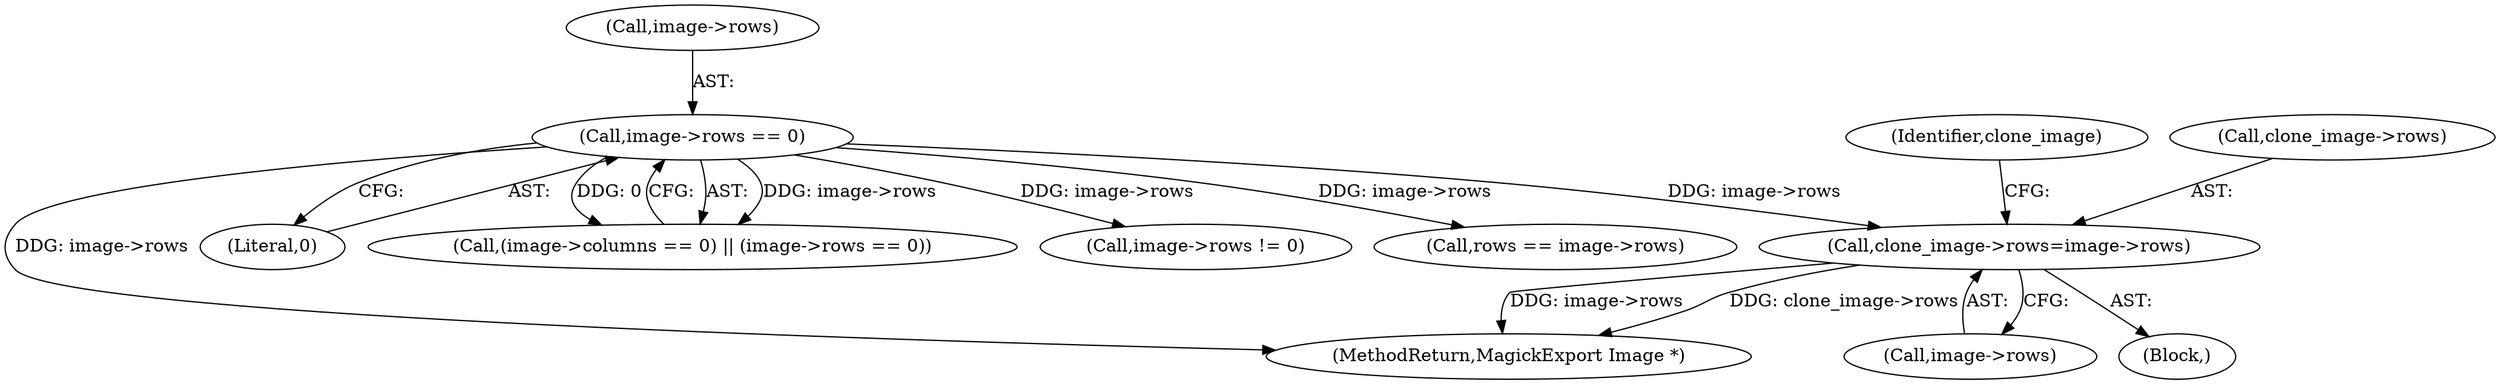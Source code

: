 digraph "0_ImageMagick_01843366d6a7b96e22ad7bb67f3df7d9fd4d5d74@pointer" {
"1000244" [label="(Call,clone_image->rows=image->rows)"];
"1000158" [label="(Call,image->rows == 0)"];
"1000248" [label="(Call,image->rows)"];
"1000152" [label="(Call,(image->columns == 0) || (image->rows == 0))"];
"1000253" [label="(Identifier,clone_image)"];
"1000244" [label="(Call,clone_image->rows=image->rows)"];
"1000159" [label="(Call,image->rows)"];
"1000842" [label="(MethodReturn,MagickExport Image *)"];
"1000162" [label="(Literal,0)"];
"1000245" [label="(Call,clone_image->rows)"];
"1000158" [label="(Call,image->rows == 0)"];
"1000744" [label="(Call,image->rows != 0)"];
"1000108" [label="(Block,)"];
"1000620" [label="(Call,rows == image->rows)"];
"1000244" -> "1000108"  [label="AST: "];
"1000244" -> "1000248"  [label="CFG: "];
"1000245" -> "1000244"  [label="AST: "];
"1000248" -> "1000244"  [label="AST: "];
"1000253" -> "1000244"  [label="CFG: "];
"1000244" -> "1000842"  [label="DDG: image->rows"];
"1000244" -> "1000842"  [label="DDG: clone_image->rows"];
"1000158" -> "1000244"  [label="DDG: image->rows"];
"1000158" -> "1000152"  [label="AST: "];
"1000158" -> "1000162"  [label="CFG: "];
"1000159" -> "1000158"  [label="AST: "];
"1000162" -> "1000158"  [label="AST: "];
"1000152" -> "1000158"  [label="CFG: "];
"1000158" -> "1000842"  [label="DDG: image->rows"];
"1000158" -> "1000152"  [label="DDG: image->rows"];
"1000158" -> "1000152"  [label="DDG: 0"];
"1000158" -> "1000620"  [label="DDG: image->rows"];
"1000158" -> "1000744"  [label="DDG: image->rows"];
}
